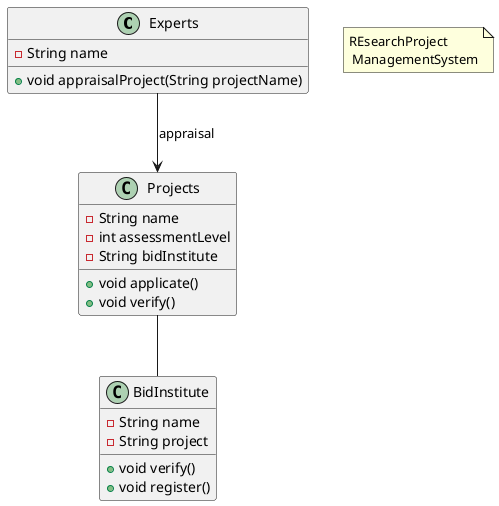 @startuml  ResearchProjectManageSystem
               
class Experts{     
  -String name     
  +void appraisalProject(String projectName)
}                                          
                                    
class Projects {                     
  -String name                       
  -int assessmentLevel               
  -String bidInstitute               
                                     
  +void applicate()                  
  +void verify()                     
}                                    
                                     
class BidInstitute {                 
  -String name                                
  -String project                             
                                              
  +void verify()                              
  +void register()                            
}                                             
                                              
Experts --> Projects : appraisal              
Projects -- BidInstitute                      
                                              
note "REsearchProject\n ManagementSystem" as N1
                                              
@enduml                                       